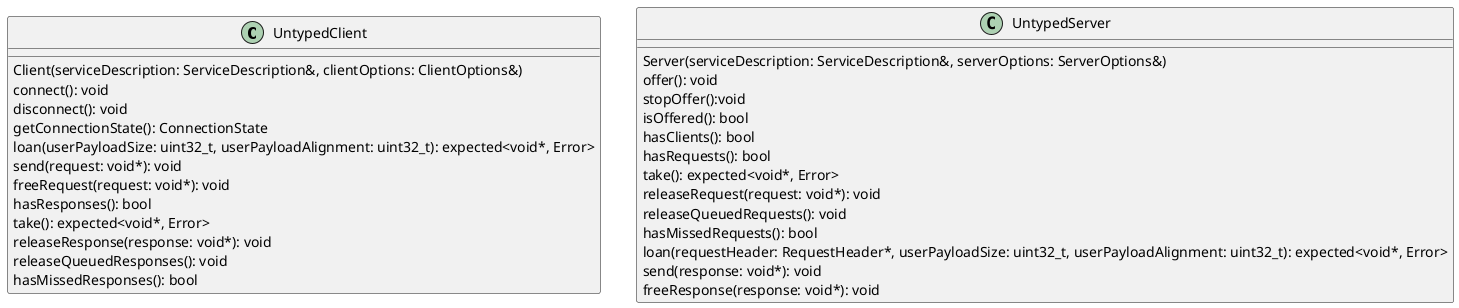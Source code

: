 @startuml

class UntypedClient {
  Client(serviceDescription: ServiceDescription&, clientOptions: ClientOptions&)
  connect(): void
  disconnect(): void
  getConnectionState(): ConnectionState
  loan(userPayloadSize: uint32_t, userPayloadAlignment: uint32_t): expected<void*, Error>
  send(request: void*): void
  freeRequest(request: void*): void
  hasResponses(): bool
  take(): expected<void*, Error>
  releaseResponse(response: void*): void
  releaseQueuedResponses(): void
  hasMissedResponses(): bool
}

class UntypedServer {
  Server(serviceDescription: ServiceDescription&, serverOptions: ServerOptions&)
  offer(): void
  stopOffer():void
  isOffered(): bool
  hasClients(): bool
  hasRequests(): bool
  take(): expected<void*, Error>
  releaseRequest(request: void*): void
  releaseQueuedRequests(): void
  hasMissedRequests(): bool
  loan(requestHeader: RequestHeader*, userPayloadSize: uint32_t, userPayloadAlignment: uint32_t): expected<void*, Error>
  send(response: void*): void
  freeResponse(response: void*): void
}

@enduml
